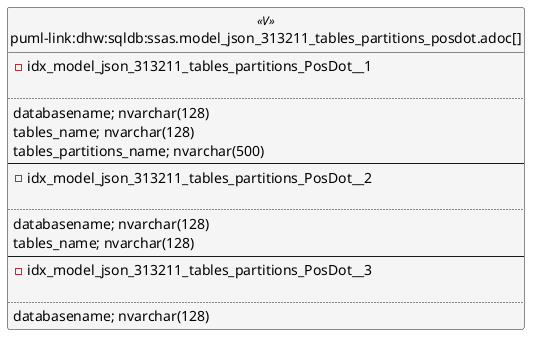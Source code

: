 @startuml
left to right direction
'top to bottom direction
hide circle
'avoide "." issues:
set namespaceSeparator none


skinparam class {
  BackgroundColor White
  BackgroundColor<<FN>> Yellow
  BackgroundColor<<FS>> Yellow
  BackgroundColor<<FT>> LightGray
  BackgroundColor<<IF>> Yellow
  BackgroundColor<<IS>> Yellow
  BackgroundColor<<P>> Aqua
  BackgroundColor<<PC>> Aqua
  BackgroundColor<<SN>> Yellow
  BackgroundColor<<SO>> SlateBlue
  BackgroundColor<<TF>> LightGray
  BackgroundColor<<TR>> Tomato
  BackgroundColor<<U>> White
  BackgroundColor<<V>> WhiteSmoke
  BackgroundColor<<X>> Aqua
  BackgroundColor<<external>> AliceBlue
}


entity "puml-link:dhw:sqldb:ssas.model_json_313211_tables_partitions_posdot.adoc[]" as ssas.model_json_313211_tables_partitions_PosDot << V >> {
- idx_model_json_313211_tables_partitions_PosDot__1

..
databasename; nvarchar(128)
tables_name; nvarchar(128)
tables_partitions_name; nvarchar(500)
--
- idx_model_json_313211_tables_partitions_PosDot__2

..
databasename; nvarchar(128)
tables_name; nvarchar(128)
--
- idx_model_json_313211_tables_partitions_PosDot__3

..
databasename; nvarchar(128)
}


@enduml

